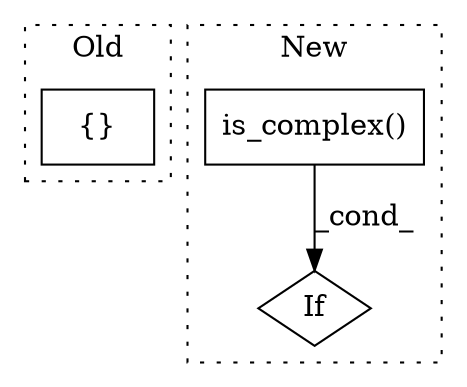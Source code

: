 digraph G {
subgraph cluster0 {
1 [label="{}" a="59" s="798,825" l="1,0" shape="box"];
label = "Old";
style="dotted";
}
subgraph cluster1 {
2 [label="is_complex()" a="75" s="1193,1215" l="17,1" shape="box"];
3 [label="If" a="96" s="1226" l="3" shape="diamond"];
label = "New";
style="dotted";
}
2 -> 3 [label="_cond_"];
}